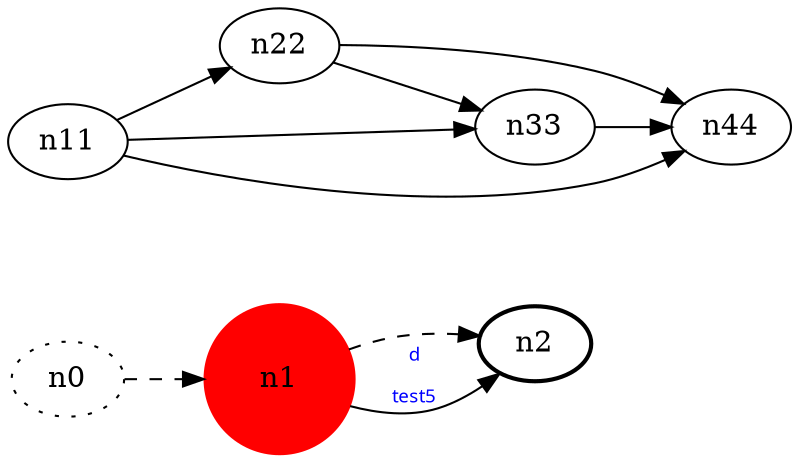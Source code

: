 digraph test5 {
	rankdir=LR;
	fontc󠁊olor=blue; /* c0; c1; c0 -- c1 */
	n0 [style=dotted, fillcolor="#123456"]; // c2; 3; c2 -- c3
	n1 [height=1, width=1, color=red, style=filled];
	n2 [style=bold, xlabelʵ="secure"];
	n0 -> n1 -> n2[style=dashed];
	n1 -> n2 [fontname="comic sans", label="d\n\l\G", fontcolor=blue, fontsize=9];
	n11 -> n22;
	n11 -> n33;
	n11 -> n44;
	n22 -> n33;
	n22 -> n44;
	n33 -> n44;
}
